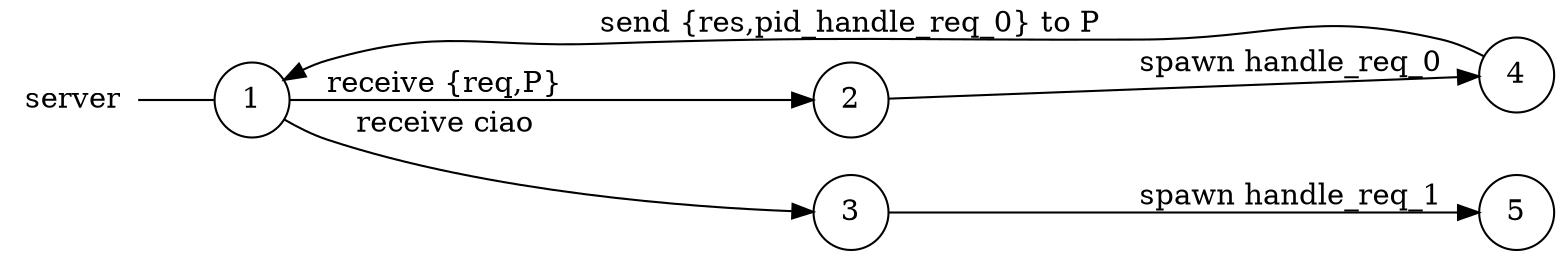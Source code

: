 digraph server {
	rankdir="LR";
	n_0 [label="server", shape="plaintext"];
	n_1 [id="5", shape=circle, label="5"];
	n_2 [id="1", shape=circle, label="1"];
	n_0 -> n_2 [arrowhead=none];
	n_3 [id="2", shape=circle, label="2"];
	n_4 [id="4", shape=circle, label="3"];
	n_5 [id="3", shape=circle, label="4"];

	n_3 -> n_5 [id="[$e|1]", label="spawn handle_req_0"];
	n_4 -> n_1 [id="[$e|6]", label="spawn handle_req_1"];
	n_5 -> n_2 [id="[$e|7]", label="send {res,pid_handle_req_0} to P"];
	n_2 -> n_3 [id="[$e|4]", label="receive {req,P}"];
	n_2 -> n_4 [id="[$e|0]", label="receive ciao"];
}
